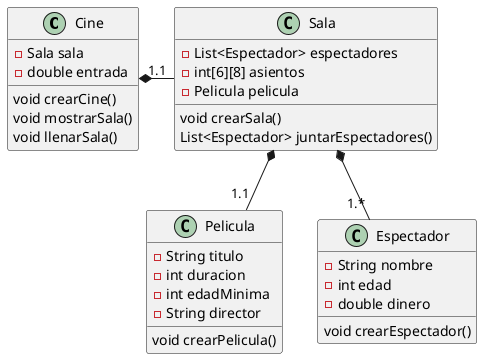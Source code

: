 @startuml
'https://plantuml.com/class-diagram

class Cine{
    - Sala sala
    - double entrada

    void crearCine()
    void mostrarSala()
    void llenarSala()
}

class Sala{
    - List<Espectador> espectadores
    - int[6][8] asientos
    - Pelicula pelicula

    void crearSala()
    List<Espectador> juntarEspectadores()

}

class Pelicula{
    - String titulo
    - int duracion
    - int edadMinima
    - String director
    void crearPelicula()
}

class Espectador{
    - String nombre
    - int edad
    - double dinero
    void crearEspectador()
}

Cine*-"1.1"Sala
Sala*--"1.1"Pelicula
Sala*--"1.*"Espectador

@enduml